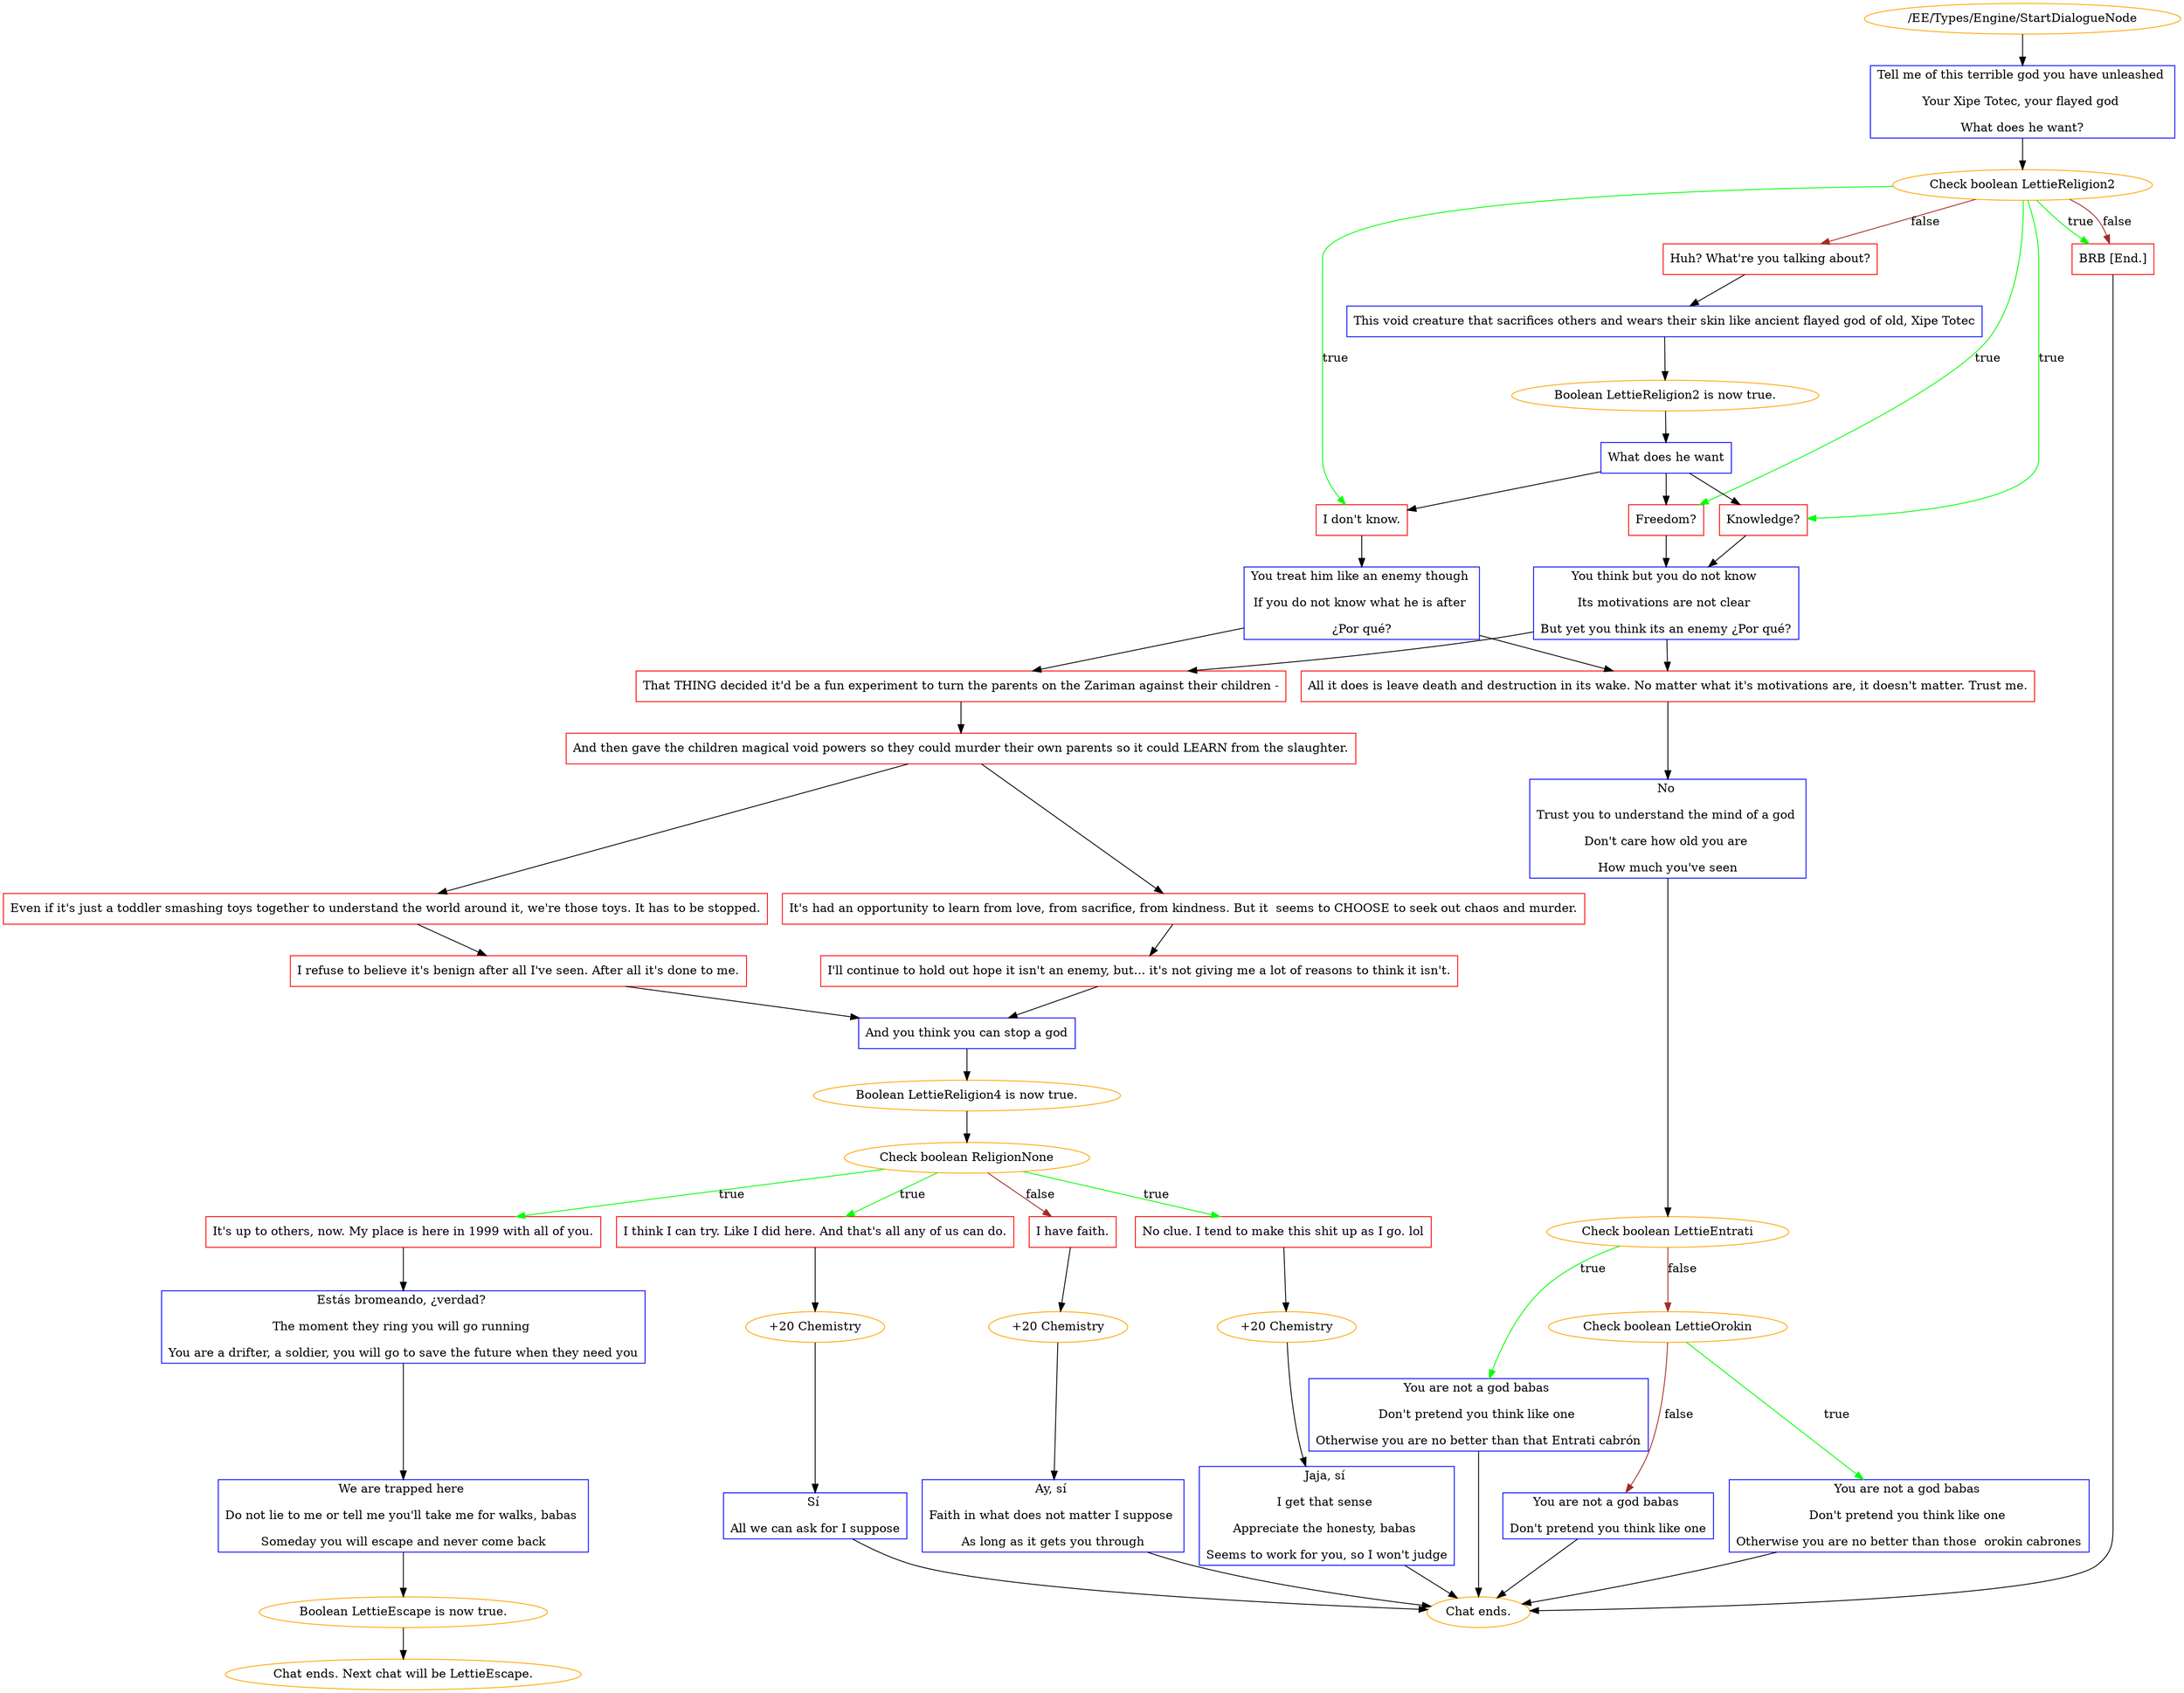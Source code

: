 digraph {
	1031 [label="/EE/Types/Engine/StartDialogueNode",color=orange];
		1031 -> 1032;
	1032 [label="Tell me of this terrible god you have unleashed 
Your Xipe Totec, your flayed god 
What does he want?",shape=box,color=blue];
		1032 -> 1034;
	1034 [label="Check boolean LettieReligion2",color=orange];
		1034 -> 1040 [label=true,color=green];
		1034 -> 1041 [label=true,color=green];
		1034 -> 1039 [label=true,color=green];
		1034 -> 1043 [label=true,color=green];
		1034 -> 1035 [label=false,color=brown];
		1034 -> 1043 [label=false,color=brown];
	1040 [label="Freedom?",shape=box,color=red];
		1040 -> 1042;
	1041 [label="Knowledge?",shape=box,color=red];
		1041 -> 1042;
	1039 [label="I don't know.",shape=box,color=red];
		1039 -> 1045;
	1043 [label="BRB [End.]",shape=box,color=red];
		1043 -> "Chat ends.";
	1035 [label="Huh? What're you talking about?",shape=box,color=red];
		1035 -> 1036;
	1042 [label="You think but you do not know 
Its motivations are not clear 
But yet you think its an enemy ¿Por qué?",shape=box,color=blue];
		1042 -> 1046;
		1042 -> 1047;
	1045 [label="You treat him like an enemy though 
If you do not know what he is after 
¿Por qué?",shape=box,color=blue];
		1045 -> 1046;
		1045 -> 1047;
	"Chat ends." [color=orange];
	1036 [label="This void creature that sacrifices others and wears their skin like ancient flayed god of old, Xipe Totec",shape=box,color=blue];
		1036 -> 1037;
	1046 [label="That THING decided it'd be a fun experiment to turn the parents on the Zariman against their children -",shape=box,color=red];
		1046 -> 1048;
	1047 [label="All it does is leave death and destruction in its wake. No matter what it's motivations are, it doesn't matter. Trust me.",shape=box,color=red];
		1047 -> 1049;
	1037 [label="Boolean LettieReligion2 is now true.",color=orange];
		1037 -> 1038;
	1048 [label="And then gave the children magical void powers so they could murder their own parents so it could LEARN from the slaughter.",shape=box,color=red];
		1048 -> 1050;
		1048 -> 1051;
	1049 [label="No 
Trust you to understand the mind of a god 
Don't care how old you are 
How much you've seen",shape=box,color=blue];
		1049 -> 1052;
	1038 [label="What does he want",shape=box,color=blue];
		1038 -> 1040;
		1038 -> 1041;
		1038 -> 1039;
	1050 [label="It's had an opportunity to learn from love, from sacrifice, from kindness. But it  seems to CHOOSE to seek out chaos and murder.",shape=box,color=red];
		1050 -> 1060;
	1051 [label="Even if it's just a toddler smashing toys together to understand the world around it, we're those toys. It has to be stopped.",shape=box,color=red];
		1051 -> 1061;
	1052 [label="Check boolean LettieEntrati",color=orange];
		1052 -> 1053 [label=true,color=green];
		1052 -> 1056 [label=false,color=brown];
	1060 [label="I'll continue to hold out hope it isn't an enemy, but... it's not giving me a lot of reasons to think it isn't.",shape=box,color=red];
		1060 -> 1062;
	1061 [label="I refuse to believe it's benign after all I've seen. After all it's done to me.",shape=box,color=red];
		1061 -> 1062;
	1053 [label="You are not a god babas 
Don't pretend you think like one 
Otherwise you are no better than that Entrati cabrón",shape=box,color=blue];
		1053 -> "Chat ends.";
	1056 [label="Check boolean LettieOrokin",color=orange];
		1056 -> 1054 [label=true,color=green];
		1056 -> 1055 [label=false,color=brown];
	1062 [label="And you think you can stop a god",shape=box,color=blue];
		1062 -> 1063;
	"Chat ends." [color=orange];
	1054 [label="You are not a god babas 
Don't pretend you think like one 
Otherwise you are no better than those  orokin cabrones",shape=box,color=blue];
		1054 -> "Chat ends.";
	1055 [label="You are not a god babas 
Don't pretend you think like one",shape=box,color=blue];
		1055 -> "Chat ends.";
	1063 [label="Boolean LettieReligion4 is now true.",color=orange];
		1063 -> 1064;
	"Chat ends." [color=orange];
	"Chat ends." [color=orange];
	1064 [label="Check boolean ReligionNone",color=orange];
		1064 -> 1065 [label=true,color=green];
		1064 -> 1066 [label=true,color=green];
		1064 -> 1067 [label=true,color=green];
		1064 -> 1068 [label=false,color=brown];
	1065 [label="No clue. I tend to make this shit up as I go. lol",shape=box,color=red];
		1065 -> 1071;
	1066 [label="I think I can try. Like I did here. And that's all any of us can do.",shape=box,color=red];
		1066 -> 1069;
	1067 [label="It's up to others, now. My place is here in 1999 with all of you.",shape=box,color=red];
		1067 -> 1074;
	1068 [label="I have faith.",shape=box,color=red];
		1068 -> 1070;
	1071 [label="+20 Chemistry",color=orange];
		1071 -> 1072;
	1069 [label="+20 Chemistry",color=orange];
		1069 -> 1073;
	1074 [label="Estás bromeando, ¿verdad? 
The moment they ring you will go running 
You are a drifter, a soldier, you will go to save the future when they need you",shape=box,color=blue];
		1074 -> 1075;
	1070 [label="+20 Chemistry",color=orange];
		1070 -> 1076;
	1072 [label="Jaja, sí 
I get that sense 
Appreciate the honesty, babas 
Seems to work for you, so I won't judge",shape=box,color=blue];
		1072 -> "Chat ends.";
	1073 [label="Sí 
All we can ask for I suppose",shape=box,color=blue];
		1073 -> "Chat ends.";
	1075 [label="We are trapped here 
Do not lie to me or tell me you'll take me for walks, babas 
Someday you will escape and never come back",shape=box,color=blue];
		1075 -> 1080;
	1076 [label="Ay, sí 
Faith in what does not matter I suppose 
As long as it gets you through",shape=box,color=blue];
		1076 -> "Chat ends.";
	"Chat ends." [color=orange];
	"Chat ends." [color=orange];
	1080 [label="Boolean LettieEscape is now true.",color=orange];
		1080 -> "Chat ends. Next chat will be LettieEscape.";
	"Chat ends." [color=orange];
	"Chat ends. Next chat will be LettieEscape." [color=orange];
}